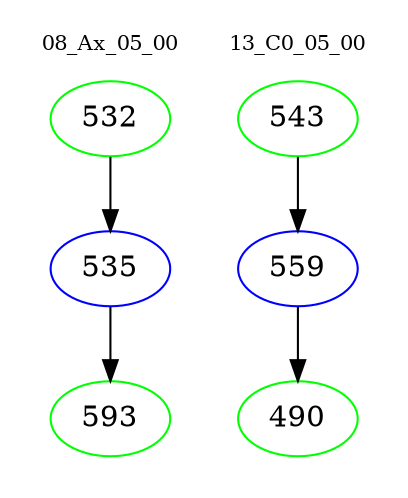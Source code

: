 digraph{
subgraph cluster_0 {
color = white
label = "08_Ax_05_00";
fontsize=10;
T0_532 [label="532", color="green"]
T0_532 -> T0_535 [color="black"]
T0_535 [label="535", color="blue"]
T0_535 -> T0_593 [color="black"]
T0_593 [label="593", color="green"]
}
subgraph cluster_1 {
color = white
label = "13_C0_05_00";
fontsize=10;
T1_543 [label="543", color="green"]
T1_543 -> T1_559 [color="black"]
T1_559 [label="559", color="blue"]
T1_559 -> T1_490 [color="black"]
T1_490 [label="490", color="green"]
}
}
